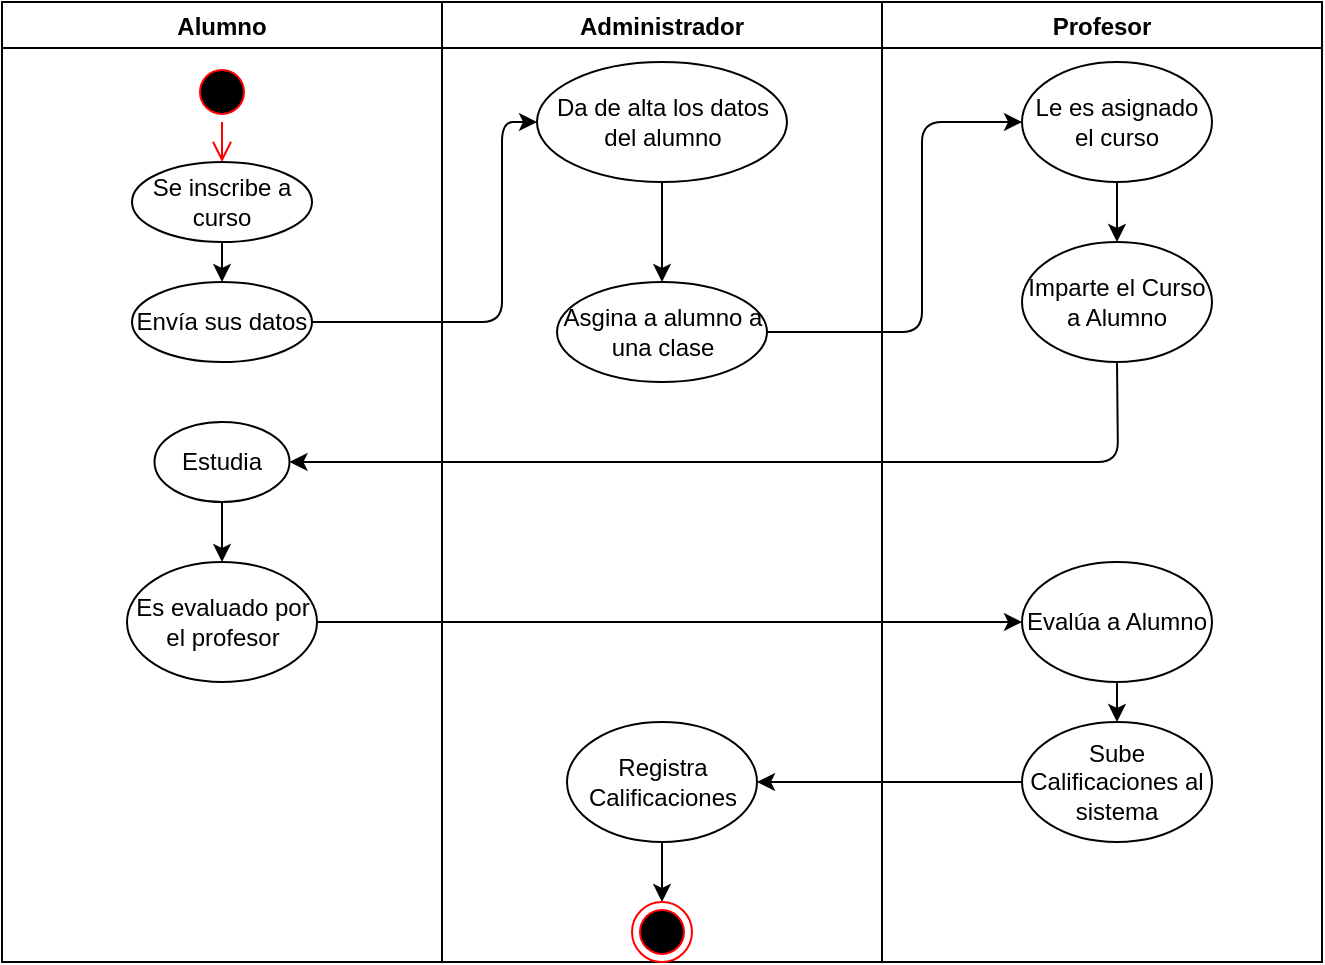 <mxfile>
    <diagram id="kg0OPUYUcS77Mwnup3tA" name="Page-1">
        <mxGraphModel dx="702" dy="563" grid="1" gridSize="10" guides="1" tooltips="1" connect="1" arrows="1" fold="1" page="1" pageScale="1" pageWidth="850" pageHeight="1100" math="0" shadow="0">
            <root>
                <mxCell id="0"/>
                <mxCell id="1" parent="0"/>
                <mxCell id="2" value="Alumno" style="swimlane;" parent="1" vertex="1">
                    <mxGeometry x="40" y="40" width="220" height="480" as="geometry"/>
                </mxCell>
                <mxCell id="6" value="" style="ellipse;html=1;shape=startState;fillColor=#000000;strokeColor=#ff0000;" parent="2" vertex="1">
                    <mxGeometry x="95" y="30" width="30" height="30" as="geometry"/>
                </mxCell>
                <mxCell id="7" value="" style="edgeStyle=orthogonalEdgeStyle;html=1;verticalAlign=bottom;endArrow=open;endSize=8;strokeColor=#ff0000;" parent="2" source="6" edge="1">
                    <mxGeometry relative="1" as="geometry">
                        <mxPoint x="110" y="80" as="targetPoint"/>
                    </mxGeometry>
                </mxCell>
                <mxCell id="11" value="" style="edgeStyle=none;html=1;" parent="2" source="8" target="10" edge="1">
                    <mxGeometry relative="1" as="geometry"/>
                </mxCell>
                <mxCell id="8" value="Se inscribe a curso" style="ellipse;whiteSpace=wrap;html=1;" parent="2" vertex="1">
                    <mxGeometry x="65" y="80" width="90" height="40" as="geometry"/>
                </mxCell>
                <mxCell id="10" value="Envía sus datos" style="ellipse;whiteSpace=wrap;html=1;" parent="2" vertex="1">
                    <mxGeometry x="65" y="140" width="90" height="40" as="geometry"/>
                </mxCell>
                <mxCell id="26" value="" style="edgeStyle=none;html=1;" parent="2" source="21" target="25" edge="1">
                    <mxGeometry relative="1" as="geometry"/>
                </mxCell>
                <mxCell id="21" value="Estudia" style="ellipse;whiteSpace=wrap;html=1;" parent="2" vertex="1">
                    <mxGeometry x="76.25" y="210" width="67.5" height="40" as="geometry"/>
                </mxCell>
                <mxCell id="25" value="Es evaluado por el profesor" style="ellipse;whiteSpace=wrap;html=1;" parent="2" vertex="1">
                    <mxGeometry x="62.5" y="280" width="95" height="60" as="geometry"/>
                </mxCell>
                <mxCell id="3" value="Administrador" style="swimlane;" parent="1" vertex="1">
                    <mxGeometry x="260" y="40" width="220" height="480" as="geometry"/>
                </mxCell>
                <mxCell id="15" value="" style="edgeStyle=none;html=1;" parent="3" source="12" target="14" edge="1">
                    <mxGeometry relative="1" as="geometry"/>
                </mxCell>
                <mxCell id="12" value="Da de alta los datos del alumno" style="ellipse;whiteSpace=wrap;html=1;" parent="3" vertex="1">
                    <mxGeometry x="47.5" y="30" width="125" height="60" as="geometry"/>
                </mxCell>
                <mxCell id="14" value="Asgina a alumno a una clase" style="ellipse;whiteSpace=wrap;html=1;" parent="3" vertex="1">
                    <mxGeometry x="57.5" y="140" width="105" height="50" as="geometry"/>
                </mxCell>
                <mxCell id="34" value="" style="edgeStyle=none;html=1;" parent="3" source="31" target="33" edge="1">
                    <mxGeometry relative="1" as="geometry"/>
                </mxCell>
                <mxCell id="31" value="Registra Calificaciones" style="ellipse;whiteSpace=wrap;html=1;" parent="3" vertex="1">
                    <mxGeometry x="62.5" y="360" width="95" height="60" as="geometry"/>
                </mxCell>
                <mxCell id="33" value="" style="ellipse;html=1;shape=endState;fillColor=#000000;strokeColor=#ff0000;" parent="3" vertex="1">
                    <mxGeometry x="95" y="450" width="30" height="30" as="geometry"/>
                </mxCell>
                <mxCell id="4" value="Profesor" style="swimlane;" parent="1" vertex="1">
                    <mxGeometry x="480" y="40" width="220" height="480" as="geometry"/>
                </mxCell>
                <mxCell id="20" value="" style="edgeStyle=none;html=1;" parent="4" source="16" target="19" edge="1">
                    <mxGeometry relative="1" as="geometry"/>
                </mxCell>
                <mxCell id="16" value="Le es asignado el curso" style="ellipse;whiteSpace=wrap;html=1;" parent="4" vertex="1">
                    <mxGeometry x="70" y="30" width="95" height="60" as="geometry"/>
                </mxCell>
                <mxCell id="19" value="Imparte el Curso a Alumno" style="ellipse;whiteSpace=wrap;html=1;" parent="4" vertex="1">
                    <mxGeometry x="70" y="120" width="95" height="60" as="geometry"/>
                </mxCell>
                <mxCell id="30" value="" style="edgeStyle=none;html=1;" parent="4" source="27" target="29" edge="1">
                    <mxGeometry relative="1" as="geometry"/>
                </mxCell>
                <mxCell id="27" value="Evalúa a Alumno" style="ellipse;whiteSpace=wrap;html=1;" parent="4" vertex="1">
                    <mxGeometry x="70" y="280" width="95" height="60" as="geometry"/>
                </mxCell>
                <mxCell id="29" value="Sube Calificaciones al sistema" style="ellipse;whiteSpace=wrap;html=1;" parent="4" vertex="1">
                    <mxGeometry x="70" y="360" width="95" height="60" as="geometry"/>
                </mxCell>
                <mxCell id="13" value="" style="edgeStyle=none;html=1;entryX=0;entryY=0.5;entryDx=0;entryDy=0;" parent="1" source="10" target="12" edge="1">
                    <mxGeometry relative="1" as="geometry">
                        <Array as="points">
                            <mxPoint x="290" y="200"/>
                            <mxPoint x="290" y="100"/>
                        </Array>
                    </mxGeometry>
                </mxCell>
                <mxCell id="18" value="" style="edgeStyle=none;html=1;" parent="1" source="14" target="16" edge="1">
                    <mxGeometry relative="1" as="geometry">
                        <Array as="points">
                            <mxPoint x="500" y="205"/>
                            <mxPoint x="500" y="100"/>
                        </Array>
                    </mxGeometry>
                </mxCell>
                <mxCell id="22" value="" style="edgeStyle=none;html=1;exitX=0.5;exitY=1;exitDx=0;exitDy=0;" parent="1" source="19" target="21" edge="1">
                    <mxGeometry relative="1" as="geometry">
                        <mxPoint x="430" y="350" as="sourcePoint"/>
                        <Array as="points">
                            <mxPoint x="598" y="270"/>
                        </Array>
                    </mxGeometry>
                </mxCell>
                <mxCell id="28" value="" style="edgeStyle=none;html=1;" parent="1" source="25" target="27" edge="1">
                    <mxGeometry relative="1" as="geometry"/>
                </mxCell>
                <mxCell id="32" value="" style="edgeStyle=none;html=1;" parent="1" source="29" target="31" edge="1">
                    <mxGeometry relative="1" as="geometry"/>
                </mxCell>
            </root>
        </mxGraphModel>
    </diagram>
</mxfile>